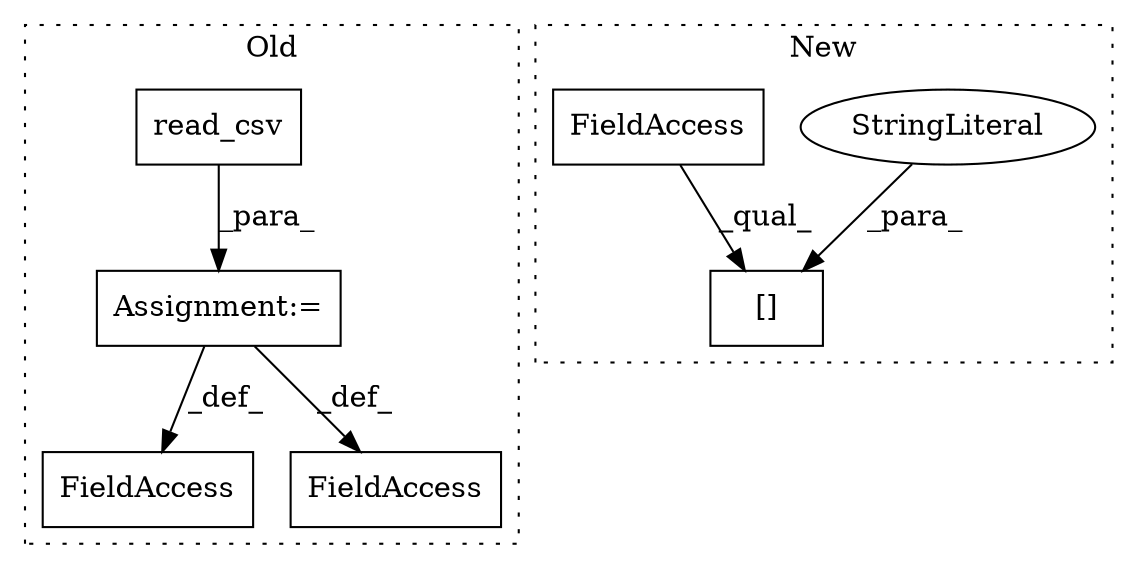digraph G {
subgraph cluster0 {
1 [label="read_csv" a="32" s="774,797" l="9,1" shape="box"];
4 [label="FieldAccess" a="22" s="1060" l="11" shape="box"];
6 [label="FieldAccess" a="22" s="760" l="10" shape="box"];
7 [label="Assignment:=" a="7" s="770" l="1" shape="box"];
label = "Old";
style="dotted";
}
subgraph cluster1 {
2 [label="[]" a="2" s="479,510" l="20,1" shape="box"];
3 [label="StringLiteral" a="45" s="499" l="11" shape="ellipse"];
5 [label="FieldAccess" a="22" s="479" l="19" shape="box"];
label = "New";
style="dotted";
}
1 -> 7 [label="_para_"];
3 -> 2 [label="_para_"];
5 -> 2 [label="_qual_"];
7 -> 6 [label="_def_"];
7 -> 4 [label="_def_"];
}